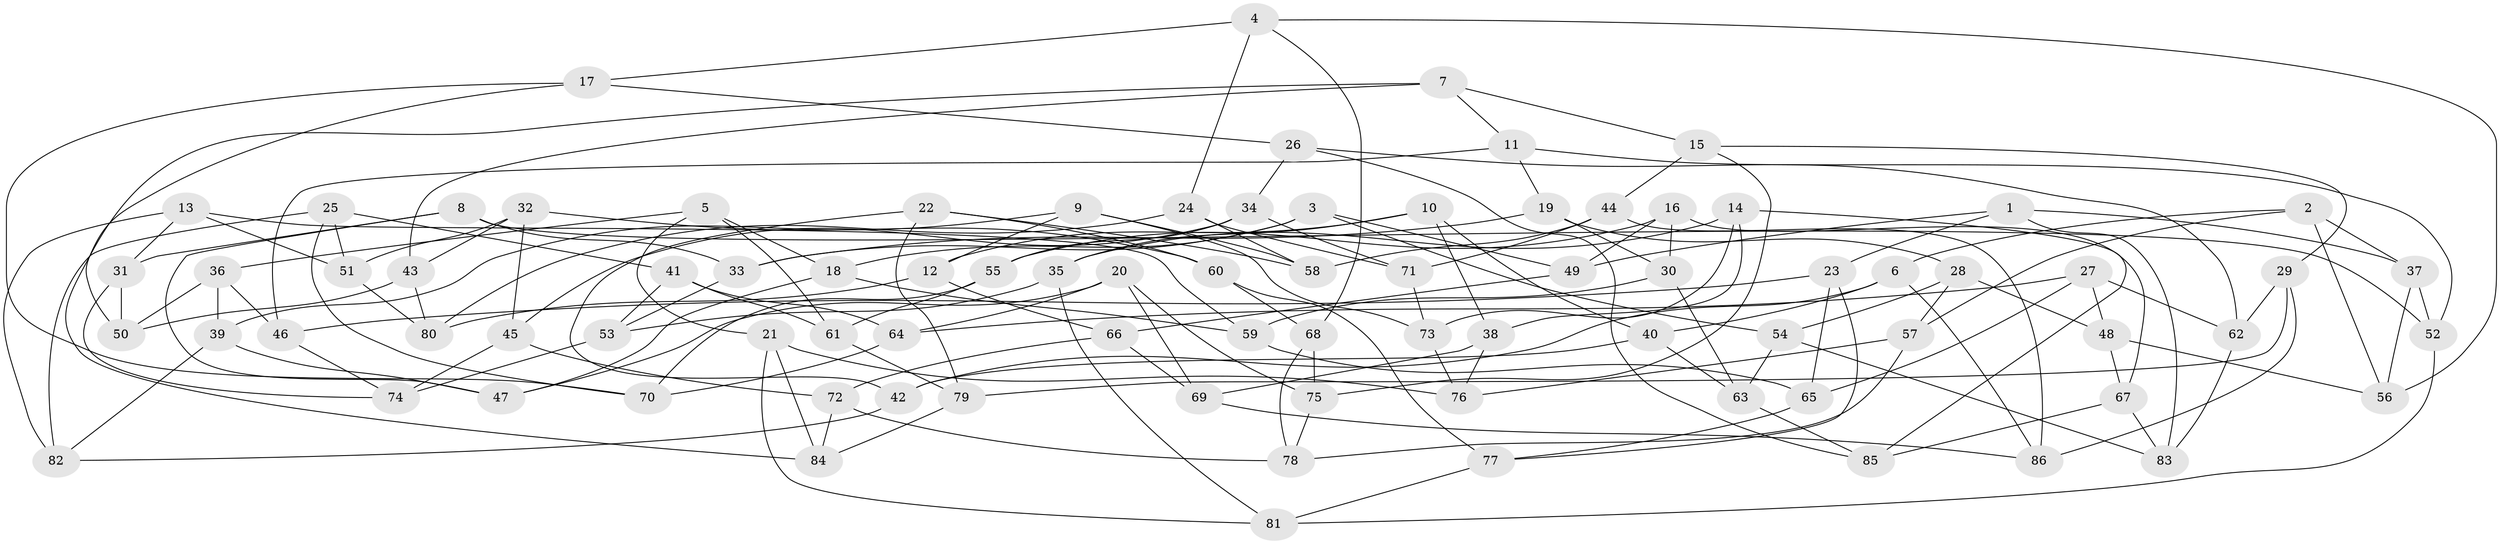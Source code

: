// Generated by graph-tools (version 1.1) at 2025/26/03/09/25 03:26:55]
// undirected, 86 vertices, 172 edges
graph export_dot {
graph [start="1"]
  node [color=gray90,style=filled];
  1;
  2;
  3;
  4;
  5;
  6;
  7;
  8;
  9;
  10;
  11;
  12;
  13;
  14;
  15;
  16;
  17;
  18;
  19;
  20;
  21;
  22;
  23;
  24;
  25;
  26;
  27;
  28;
  29;
  30;
  31;
  32;
  33;
  34;
  35;
  36;
  37;
  38;
  39;
  40;
  41;
  42;
  43;
  44;
  45;
  46;
  47;
  48;
  49;
  50;
  51;
  52;
  53;
  54;
  55;
  56;
  57;
  58;
  59;
  60;
  61;
  62;
  63;
  64;
  65;
  66;
  67;
  68;
  69;
  70;
  71;
  72;
  73;
  74;
  75;
  76;
  77;
  78;
  79;
  80;
  81;
  82;
  83;
  84;
  85;
  86;
  1 -- 83;
  1 -- 49;
  1 -- 23;
  1 -- 37;
  2 -- 57;
  2 -- 6;
  2 -- 56;
  2 -- 37;
  3 -- 33;
  3 -- 49;
  3 -- 18;
  3 -- 54;
  4 -- 68;
  4 -- 56;
  4 -- 17;
  4 -- 24;
  5 -- 36;
  5 -- 61;
  5 -- 21;
  5 -- 18;
  6 -- 42;
  6 -- 40;
  6 -- 86;
  7 -- 84;
  7 -- 15;
  7 -- 11;
  7 -- 43;
  8 -- 47;
  8 -- 31;
  8 -- 33;
  8 -- 52;
  9 -- 73;
  9 -- 58;
  9 -- 12;
  9 -- 39;
  10 -- 38;
  10 -- 40;
  10 -- 35;
  10 -- 12;
  11 -- 46;
  11 -- 19;
  11 -- 52;
  12 -- 66;
  12 -- 80;
  13 -- 59;
  13 -- 51;
  13 -- 31;
  13 -- 82;
  14 -- 73;
  14 -- 38;
  14 -- 35;
  14 -- 85;
  15 -- 29;
  15 -- 44;
  15 -- 75;
  16 -- 30;
  16 -- 55;
  16 -- 49;
  16 -- 67;
  17 -- 70;
  17 -- 50;
  17 -- 26;
  18 -- 47;
  18 -- 59;
  19 -- 28;
  19 -- 30;
  19 -- 33;
  20 -- 64;
  20 -- 69;
  20 -- 75;
  20 -- 47;
  21 -- 84;
  21 -- 76;
  21 -- 81;
  22 -- 58;
  22 -- 60;
  22 -- 79;
  22 -- 42;
  23 -- 65;
  23 -- 77;
  23 -- 46;
  24 -- 71;
  24 -- 58;
  24 -- 80;
  25 -- 41;
  25 -- 51;
  25 -- 82;
  25 -- 70;
  26 -- 85;
  26 -- 62;
  26 -- 34;
  27 -- 62;
  27 -- 48;
  27 -- 65;
  27 -- 64;
  28 -- 48;
  28 -- 57;
  28 -- 54;
  29 -- 79;
  29 -- 62;
  29 -- 86;
  30 -- 63;
  30 -- 59;
  31 -- 74;
  31 -- 50;
  32 -- 51;
  32 -- 43;
  32 -- 45;
  32 -- 60;
  33 -- 53;
  34 -- 55;
  34 -- 71;
  34 -- 45;
  35 -- 81;
  35 -- 53;
  36 -- 46;
  36 -- 39;
  36 -- 50;
  37 -- 52;
  37 -- 56;
  38 -- 76;
  38 -- 69;
  39 -- 82;
  39 -- 47;
  40 -- 63;
  40 -- 42;
  41 -- 61;
  41 -- 53;
  41 -- 64;
  42 -- 82;
  43 -- 80;
  43 -- 50;
  44 -- 71;
  44 -- 86;
  44 -- 58;
  45 -- 74;
  45 -- 72;
  46 -- 74;
  48 -- 67;
  48 -- 56;
  49 -- 66;
  51 -- 80;
  52 -- 81;
  53 -- 74;
  54 -- 63;
  54 -- 83;
  55 -- 70;
  55 -- 61;
  57 -- 78;
  57 -- 76;
  59 -- 65;
  60 -- 68;
  60 -- 77;
  61 -- 79;
  62 -- 83;
  63 -- 85;
  64 -- 70;
  65 -- 77;
  66 -- 72;
  66 -- 69;
  67 -- 85;
  67 -- 83;
  68 -- 78;
  68 -- 75;
  69 -- 86;
  71 -- 73;
  72 -- 78;
  72 -- 84;
  73 -- 76;
  75 -- 78;
  77 -- 81;
  79 -- 84;
}
